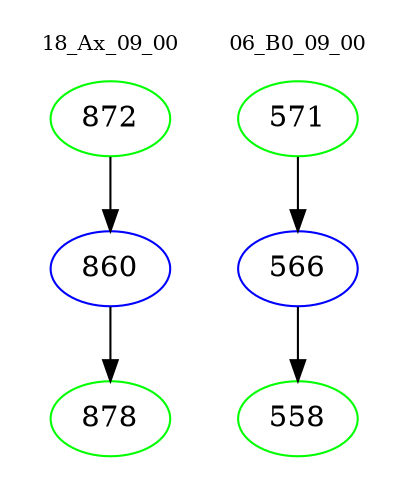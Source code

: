 digraph{
subgraph cluster_0 {
color = white
label = "18_Ax_09_00";
fontsize=10;
T0_872 [label="872", color="green"]
T0_872 -> T0_860 [color="black"]
T0_860 [label="860", color="blue"]
T0_860 -> T0_878 [color="black"]
T0_878 [label="878", color="green"]
}
subgraph cluster_1 {
color = white
label = "06_B0_09_00";
fontsize=10;
T1_571 [label="571", color="green"]
T1_571 -> T1_566 [color="black"]
T1_566 [label="566", color="blue"]
T1_566 -> T1_558 [color="black"]
T1_558 [label="558", color="green"]
}
}
